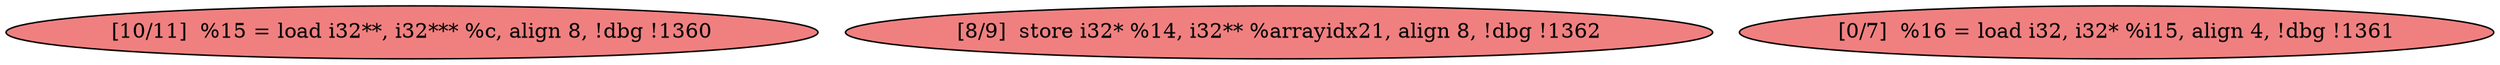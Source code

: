 
digraph G {


node2949 [fillcolor=lightcoral,label="[10/11]  %15 = load i32**, i32*** %c, align 8, !dbg !1360",shape=ellipse,style=filled ]
node2947 [fillcolor=lightcoral,label="[8/9]  store i32* %14, i32** %arrayidx21, align 8, !dbg !1362",shape=ellipse,style=filled ]
node2948 [fillcolor=lightcoral,label="[0/7]  %16 = load i32, i32* %i15, align 4, !dbg !1361",shape=ellipse,style=filled ]



}
